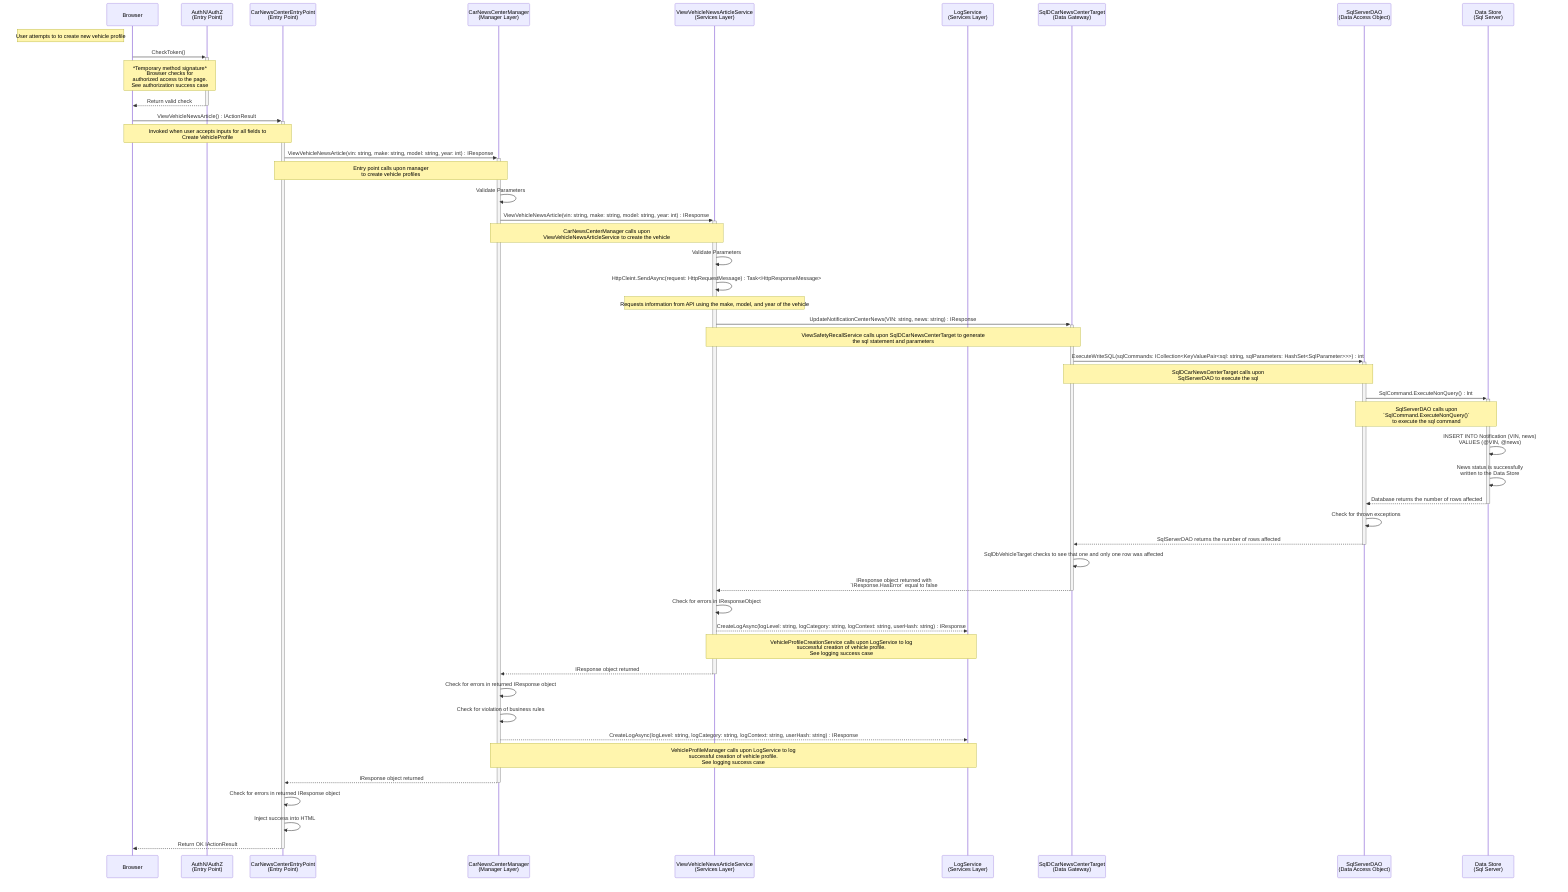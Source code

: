 sequenceDiagram
participant u as Browser
participant az as AuthN/AuthZ<br>(Entry Point)
participant e as CarNewsCenterEntryPoint<br>(Entry Point)
participant vpm as CarNewsCenterManager<br>(Manager Layer)
participant vps as ViewVehicleNewsArticleService<br>(Services Layer)
participant ll as LogService<br>(Services Layer)
participant dg as SqlDCarNewsCenterTarget<br>(Data Gateway)
participant da as SqlServerDAO<br>(Data Access Object)
participant ds as Data Store<br>(Sql Server)

Note Left of u: User attempts to to create new vehicle profile
u->>+az: CheckToken() 
    Note over u,az: *Temporary method signature*<br>Browser checks for<br>authorized access to the page.<br>See authorization success case
az-->>-u: Return valid check

u->>+e: ViewVehicleNewsArticle() : IActionResult
    Note over u,e: Invoked when user accepts inputs for all fields to<br>Create VehicleProfile

    e->>+vpm:  ViewVehicleNewsArticle(vin: string, make: string, model: string, year: int) : IResponse
        Note over e,vpm: Entry point calls upon manager<br>to create vehicle profiles
        
        vpm->>vpm: Validate Parameters

        vpm->>+vps:  ViewVehicleNewsArticle(vin: string, make: string, model: string, year: int) : IResponse
            Note over vpm,vps: CarNewsCenterManager calls upon<br>ViewVehicleNewsArticleService to create the vehicle

            vps->>vps: Validate Parameters

            # Use api to search for other details on the vehicle
            vps->>vps: HttpCleint.SendAsync(request: HttpRequestMessage) : Task<HttpResponseMessage>
                Note over vps,vps: Requests information from API using the make, model, and year of the vehicle

            # Create default IPublicVehicleProfileDetails object

            # Send to data store
            vps->>+dg: UpdateNotificationCenterNews(VIN: string, news: string) : IResponse
                Note over vps,dg: ViewSafetyRecallService calls upon SqlDCarNewsCenterTarget to generate<br>the sql statement and parameters

                dg->>+da: ExecuteWriteSQL(sqlCommands: ICollection<KeyValuePair<sql: string, sqlParameters: HashSet<SqlParameter>>>) : int
                    Note over dg,da: SqlDCarNewsCenterTarget calls upon<br>SqlServerDAO to execute the sql

                    da->>+ds: SqlCommand.ExecuteNonQuery() : Int
                        Note over da,ds: SqlServerDAO calls upon<br>`SqlCommand.ExecuteNonQuery()`<br>to execute the sql command

                        ds->>ds: INSERT INTO Notification (VIN, news)<br>VALUES (@VIN, @news)

                        ds->>ds: News status is successfully<br>written to the Data Store

                    ds-->>-da: Database returns the number of rows affected

                    da->>da: Check for thrown exceptions

                da-->>-dg: SqlServerDAO returns the number of rows affected

                dg->>dg: SqlDbVehicleTarget checks to see that one and only one row was affected

            dg-->>-vps: IResponse object returned with<br>`IResponse.HasError` equal to false

            vps->>vps: Check for errors in IResponseObject

            # Log successful vehicle creation
            vps-->>ll: CreateLogAsync(logLevel: string, logCategory: string, logContext: string, userHash: string) : IResponse
                Note over vps,ll: VehicleProfileCreationService calls upon LogService to log<br>successful creation of vehicle profile.<br>See logging success case

        vps-->>-vpm: IResponse object returned

        vpm->>vpm: Check for errors in returned IResponse object

        vpm->>vpm: Check for violation of business rules

        # Log successful vehicle creation
        vpm-->>ll: CreateLogAsync(logLevel: string, logCategory: string, logContext: string, userHash: string) : IResponse
            Note over vpm,ll: VehicleProfileManager calls upon LogService to log<br>successful creation of vehicle profile.<br>See logging success case

    vpm-->>-e: IResponse object returned

    e->>e: Check for errors in returned IResponse object

    e->>e: Inject success into HTML
e-->>-u: Return OK IActionResult